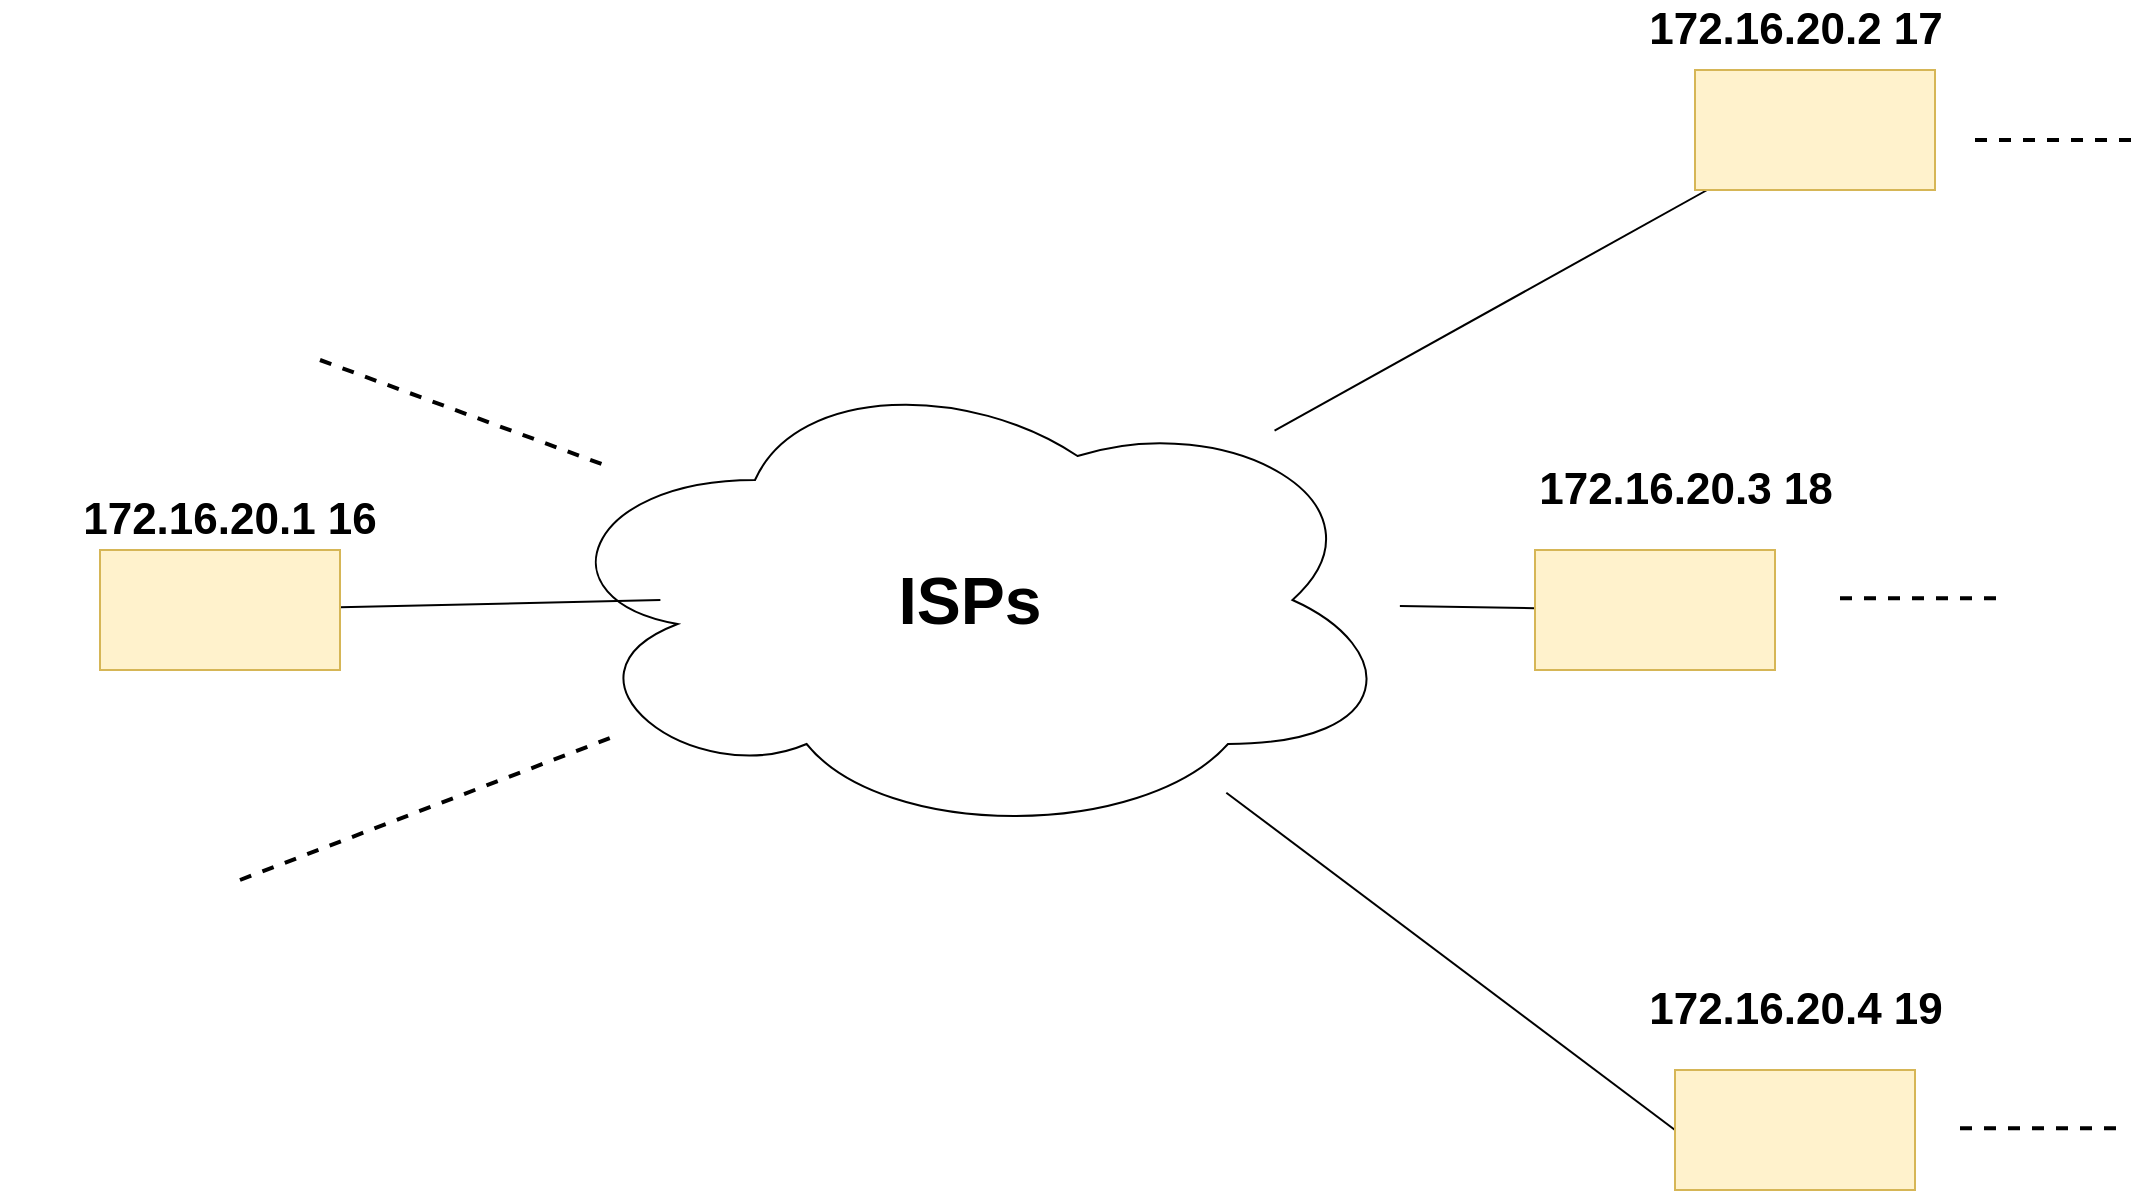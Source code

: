 <mxfile>
    <diagram id="Zo9f5t6lwoJUL_4hhpEF" name="Page-1">
        <mxGraphModel dx="1264" dy="1078" grid="1" gridSize="10" guides="1" tooltips="1" connect="1" arrows="1" fold="1" page="1" pageScale="1" pageWidth="1169" pageHeight="827" math="0" shadow="0">
            <root>
                <mxCell id="0"/>
                <mxCell id="1" parent="0"/>
                <mxCell id="15" style="edgeStyle=none;html=1;fontSize=22;endArrow=none;endFill=0;" edge="1" parent="1" source="2" target="4">
                    <mxGeometry relative="1" as="geometry"/>
                </mxCell>
                <mxCell id="16" style="edgeStyle=none;html=1;fontSize=22;endArrow=none;endFill=0;" edge="1" parent="1" source="2" target="3">
                    <mxGeometry relative="1" as="geometry"/>
                </mxCell>
                <mxCell id="17" style="edgeStyle=none;html=1;entryX=0;entryY=0.5;entryDx=0;entryDy=0;fontSize=22;endArrow=none;endFill=0;" edge="1" parent="1" source="2" target="5">
                    <mxGeometry relative="1" as="geometry"/>
                </mxCell>
                <mxCell id="2" value="ISPs" style="ellipse;shape=cloud;whiteSpace=wrap;html=1;fontSize=33;fontStyle=1" vertex="1" parent="1">
                    <mxGeometry x="270" y="240" width="430" height="240" as="geometry"/>
                </mxCell>
                <mxCell id="3" value="" style="whiteSpace=wrap;html=1;fillColor=#fff2cc;strokeColor=#d6b656;" vertex="1" parent="1">
                    <mxGeometry x="767.5" y="335" width="120" height="60" as="geometry"/>
                </mxCell>
                <mxCell id="4" value="" style="whiteSpace=wrap;html=1;fillColor=#fff2cc;strokeColor=#d6b656;" vertex="1" parent="1">
                    <mxGeometry x="847.5" y="95" width="120" height="60" as="geometry"/>
                </mxCell>
                <mxCell id="5" value="" style="whiteSpace=wrap;html=1;fillColor=#fff2cc;strokeColor=#d6b656;" vertex="1" parent="1">
                    <mxGeometry x="837.5" y="595" width="120" height="60" as="geometry"/>
                </mxCell>
                <mxCell id="14" style="edgeStyle=none;html=1;entryX=0.14;entryY=0.5;entryDx=0;entryDy=0;entryPerimeter=0;fontSize=22;endArrow=none;endFill=0;" edge="1" parent="1" source="6" target="2">
                    <mxGeometry relative="1" as="geometry"/>
                </mxCell>
                <mxCell id="6" value="" style="whiteSpace=wrap;html=1;fillColor=#fff2cc;strokeColor=#d6b656;" vertex="1" parent="1">
                    <mxGeometry x="50" y="335" width="120" height="60" as="geometry"/>
                </mxCell>
                <mxCell id="10" value="172.16.20.2 17" style="text;strokeColor=none;align=center;fillColor=none;html=1;verticalAlign=middle;whiteSpace=wrap;rounded=0;fontSize=22;fontStyle=1" vertex="1" parent="1">
                    <mxGeometry x="782.5" y="60" width="230" height="30" as="geometry"/>
                </mxCell>
                <mxCell id="11" value="172.16.20.1 16" style="text;strokeColor=none;align=center;fillColor=none;html=1;verticalAlign=middle;whiteSpace=wrap;rounded=0;fontSize=22;fontStyle=1" vertex="1" parent="1">
                    <mxGeometry y="305" width="230" height="30" as="geometry"/>
                </mxCell>
                <mxCell id="12" value="172.16.20.3 18" style="text;strokeColor=none;align=center;fillColor=none;html=1;verticalAlign=middle;whiteSpace=wrap;rounded=0;fontSize=22;fontStyle=1" vertex="1" parent="1">
                    <mxGeometry x="727.5" y="290" width="230" height="30" as="geometry"/>
                </mxCell>
                <mxCell id="13" value="172.16.20.4 19" style="text;strokeColor=none;align=center;fillColor=none;html=1;verticalAlign=middle;whiteSpace=wrap;rounded=0;fontSize=22;fontStyle=1" vertex="1" parent="1">
                    <mxGeometry x="782.5" y="550" width="230" height="30" as="geometry"/>
                </mxCell>
                <mxCell id="18" value="" style="edgeStyle=none;orthogonalLoop=1;jettySize=auto;html=1;fontSize=33;endArrow=none;endFill=0;dashed=1;strokeWidth=2;" edge="1" parent="1" target="2">
                    <mxGeometry width="80" relative="1" as="geometry">
                        <mxPoint x="160" y="240" as="sourcePoint"/>
                        <mxPoint x="350" y="20" as="targetPoint"/>
                        <Array as="points"/>
                    </mxGeometry>
                </mxCell>
                <mxCell id="20" value="" style="edgeStyle=none;orthogonalLoop=1;jettySize=auto;html=1;fontSize=33;endArrow=none;endFill=0;dashed=1;strokeWidth=2;" edge="1" parent="1" target="2">
                    <mxGeometry width="80" relative="1" as="geometry">
                        <mxPoint x="120" y="500" as="sourcePoint"/>
                        <mxPoint x="370" y="580" as="targetPoint"/>
                        <Array as="points"/>
                    </mxGeometry>
                </mxCell>
                <mxCell id="21" value="" style="edgeStyle=none;orthogonalLoop=1;jettySize=auto;html=1;dashed=1;strokeWidth=2;fontSize=33;endArrow=none;endFill=0;" edge="1" parent="1">
                    <mxGeometry width="80" relative="1" as="geometry">
                        <mxPoint x="987.5" y="130" as="sourcePoint"/>
                        <mxPoint x="1067.5" y="130" as="targetPoint"/>
                        <Array as="points"/>
                    </mxGeometry>
                </mxCell>
                <mxCell id="22" value="" style="edgeStyle=none;orthogonalLoop=1;jettySize=auto;html=1;dashed=1;strokeWidth=2;fontSize=33;endArrow=none;endFill=0;" edge="1" parent="1">
                    <mxGeometry width="80" relative="1" as="geometry">
                        <mxPoint x="920" y="359.09" as="sourcePoint"/>
                        <mxPoint x="1000" y="359.09" as="targetPoint"/>
                        <Array as="points"/>
                    </mxGeometry>
                </mxCell>
                <mxCell id="24" value="" style="edgeStyle=none;orthogonalLoop=1;jettySize=auto;html=1;dashed=1;strokeWidth=2;fontSize=33;endArrow=none;endFill=0;" edge="1" parent="1">
                    <mxGeometry width="80" relative="1" as="geometry">
                        <mxPoint x="980" y="624.09" as="sourcePoint"/>
                        <mxPoint x="1060" y="624.09" as="targetPoint"/>
                        <Array as="points"/>
                    </mxGeometry>
                </mxCell>
            </root>
        </mxGraphModel>
    </diagram>
    <diagram id="keqtn6OOYpOCEUZ6xZvs" name="Page-2">
        <mxGraphModel dx="2107" dy="1797" grid="1" gridSize="10" guides="1" tooltips="1" connect="1" arrows="1" fold="1" page="1" pageScale="1" pageWidth="1169" pageHeight="827" math="0" shadow="0">
            <root>
                <mxCell id="0"/>
                <mxCell id="1" parent="0"/>
                <mxCell id="F2LlyOwwkW2-erezmSSB-1" style="edgeStyle=none;html=1;fontSize=22;endArrow=none;endFill=0;" edge="1" parent="1" source="F2LlyOwwkW2-erezmSSB-4" target="F2LlyOwwkW2-erezmSSB-6">
                    <mxGeometry relative="1" as="geometry"/>
                </mxCell>
                <mxCell id="F2LlyOwwkW2-erezmSSB-2" style="edgeStyle=none;html=1;fontSize=22;endArrow=none;endFill=0;" edge="1" parent="1" source="F2LlyOwwkW2-erezmSSB-4" target="F2LlyOwwkW2-erezmSSB-5">
                    <mxGeometry relative="1" as="geometry"/>
                </mxCell>
                <mxCell id="F2LlyOwwkW2-erezmSSB-3" style="edgeStyle=none;html=1;entryX=0;entryY=0.5;entryDx=0;entryDy=0;fontSize=22;endArrow=none;endFill=0;" edge="1" parent="1" source="F2LlyOwwkW2-erezmSSB-4" target="F2LlyOwwkW2-erezmSSB-7">
                    <mxGeometry relative="1" as="geometry"/>
                </mxCell>
                <mxCell id="F2LlyOwwkW2-erezmSSB-4" value="ISPs" style="ellipse;shape=cloud;whiteSpace=wrap;html=1;fontSize=33;fontStyle=1" vertex="1" parent="1">
                    <mxGeometry x="270" y="240" width="430" height="240" as="geometry"/>
                </mxCell>
                <mxCell id="F2LlyOwwkW2-erezmSSB-5" value="" style="whiteSpace=wrap;html=1;fillColor=#fff2cc;strokeColor=#d6b656;" vertex="1" parent="1">
                    <mxGeometry x="767.5" y="335" width="120" height="60" as="geometry"/>
                </mxCell>
                <mxCell id="F2LlyOwwkW2-erezmSSB-6" value="" style="whiteSpace=wrap;html=1;fillColor=#fff2cc;strokeColor=#d6b656;" vertex="1" parent="1">
                    <mxGeometry x="847.5" y="95" width="120" height="60" as="geometry"/>
                </mxCell>
                <mxCell id="F2LlyOwwkW2-erezmSSB-7" value="" style="whiteSpace=wrap;html=1;fillColor=#fff2cc;strokeColor=#d6b656;" vertex="1" parent="1">
                    <mxGeometry x="837.5" y="595" width="120" height="60" as="geometry"/>
                </mxCell>
                <mxCell id="F2LlyOwwkW2-erezmSSB-8" style="edgeStyle=none;html=1;fontSize=22;endArrow=none;endFill=0;" edge="1" parent="1" source="F2LlyOwwkW2-erezmSSB-9">
                    <mxGeometry relative="1" as="geometry">
                        <mxPoint x="300" y="365" as="targetPoint"/>
                    </mxGeometry>
                </mxCell>
                <mxCell id="F2LlyOwwkW2-erezmSSB-9" value="" style="whiteSpace=wrap;html=1;fillColor=#fff2cc;strokeColor=#d6b656;" vertex="1" parent="1">
                    <mxGeometry x="50" y="335" width="120" height="60" as="geometry"/>
                </mxCell>
                <mxCell id="F2LlyOwwkW2-erezmSSB-10" value="172.16.20.2 17" style="text;strokeColor=none;align=center;fillColor=none;html=1;verticalAlign=middle;whiteSpace=wrap;rounded=0;fontSize=22;fontStyle=1" vertex="1" parent="1">
                    <mxGeometry x="782.5" y="60" width="230" height="30" as="geometry"/>
                </mxCell>
                <mxCell id="F2LlyOwwkW2-erezmSSB-11" value="172.16.20.1" style="text;strokeColor=none;align=center;fillColor=none;html=1;verticalAlign=middle;whiteSpace=wrap;rounded=0;fontSize=22;fontStyle=1" vertex="1" parent="1">
                    <mxGeometry y="305" width="230" height="30" as="geometry"/>
                </mxCell>
                <mxCell id="F2LlyOwwkW2-erezmSSB-12" value="172.16.20.3 18" style="text;strokeColor=none;align=center;fillColor=none;html=1;verticalAlign=middle;whiteSpace=wrap;rounded=0;fontSize=22;fontStyle=1" vertex="1" parent="1">
                    <mxGeometry x="727.5" y="290" width="230" height="30" as="geometry"/>
                </mxCell>
                <mxCell id="F2LlyOwwkW2-erezmSSB-13" value="172.16.20.4 19" style="text;strokeColor=none;align=center;fillColor=none;html=1;verticalAlign=middle;whiteSpace=wrap;rounded=0;fontSize=22;fontStyle=1" vertex="1" parent="1">
                    <mxGeometry x="782.5" y="550" width="230" height="30" as="geometry"/>
                </mxCell>
                <mxCell id="F2LlyOwwkW2-erezmSSB-14" value="" style="edgeStyle=none;orthogonalLoop=1;jettySize=auto;html=1;fontSize=33;endArrow=none;endFill=0;dashed=1;strokeWidth=2;entryX=0.147;entryY=0.264;entryDx=0;entryDy=0;entryPerimeter=0;" edge="1" parent="1" target="F2LlyOwwkW2-erezmSSB-4">
                    <mxGeometry width="80" relative="1" as="geometry">
                        <mxPoint x="160" y="240" as="sourcePoint"/>
                        <mxPoint x="350" y="20" as="targetPoint"/>
                        <Array as="points"/>
                    </mxGeometry>
                </mxCell>
                <mxCell id="F2LlyOwwkW2-erezmSSB-15" value="" style="edgeStyle=none;orthogonalLoop=1;jettySize=auto;html=1;fontSize=33;endArrow=none;endFill=0;dashed=1;strokeWidth=2;" edge="1" parent="1" target="F2LlyOwwkW2-erezmSSB-4">
                    <mxGeometry width="80" relative="1" as="geometry">
                        <mxPoint x="160" y="500" as="sourcePoint"/>
                        <mxPoint x="370" y="580" as="targetPoint"/>
                        <Array as="points"/>
                    </mxGeometry>
                </mxCell>
                <mxCell id="F2LlyOwwkW2-erezmSSB-16" value="" style="edgeStyle=none;orthogonalLoop=1;jettySize=auto;html=1;dashed=1;strokeWidth=2;fontSize=33;endArrow=none;endFill=0;" edge="1" parent="1">
                    <mxGeometry width="80" relative="1" as="geometry">
                        <mxPoint x="987.5" y="130" as="sourcePoint"/>
                        <mxPoint x="1067.5" y="130" as="targetPoint"/>
                        <Array as="points"/>
                    </mxGeometry>
                </mxCell>
                <mxCell id="F2LlyOwwkW2-erezmSSB-17" value="" style="edgeStyle=none;orthogonalLoop=1;jettySize=auto;html=1;dashed=1;strokeWidth=2;fontSize=33;endArrow=none;endFill=0;" edge="1" parent="1">
                    <mxGeometry width="80" relative="1" as="geometry">
                        <mxPoint x="920" y="359.09" as="sourcePoint"/>
                        <mxPoint x="1000" y="359.09" as="targetPoint"/>
                        <Array as="points"/>
                    </mxGeometry>
                </mxCell>
                <mxCell id="F2LlyOwwkW2-erezmSSB-18" value="" style="edgeStyle=none;orthogonalLoop=1;jettySize=auto;html=1;dashed=1;strokeWidth=2;fontSize=33;endArrow=none;endFill=0;" edge="1" parent="1">
                    <mxGeometry width="80" relative="1" as="geometry">
                        <mxPoint x="980" y="624.09" as="sourcePoint"/>
                        <mxPoint x="1060" y="624.09" as="targetPoint"/>
                        <Array as="points"/>
                    </mxGeometry>
                </mxCell>
                <mxCell id="F2LlyOwwkW2-erezmSSB-19" value="172.16.30.0" style="text;strokeColor=none;align=center;fillColor=none;html=1;verticalAlign=middle;whiteSpace=wrap;rounded=0;fontSize=22;fontStyle=1" vertex="1" parent="1">
                    <mxGeometry x="1010" y="80" width="230" height="30" as="geometry"/>
                </mxCell>
                <mxCell id="F2LlyOwwkW2-erezmSSB-20" value="172.16.40.0" style="text;strokeColor=none;align=center;fillColor=none;html=1;verticalAlign=middle;whiteSpace=wrap;rounded=0;fontSize=22;fontStyle=1" vertex="1" parent="1">
                    <mxGeometry x="939" y="320" width="230" height="30" as="geometry"/>
                </mxCell>
                <mxCell id="F2LlyOwwkW2-erezmSSB-21" value="172.16.50.0" style="text;strokeColor=none;align=center;fillColor=none;html=1;verticalAlign=middle;whiteSpace=wrap;rounded=0;fontSize=22;fontStyle=1" vertex="1" parent="1">
                    <mxGeometry x="967.5" y="580" width="230" height="30" as="geometry"/>
                </mxCell>
                <mxCell id="F2LlyOwwkW2-erezmSSB-22" value="" style="whiteSpace=wrap;html=1;fillColor=#fff2cc;strokeColor=#d6b656;" vertex="1" parent="1">
                    <mxGeometry x="30" y="190" width="120" height="60" as="geometry"/>
                </mxCell>
                <mxCell id="F2LlyOwwkW2-erezmSSB-23" value="" style="whiteSpace=wrap;html=1;fillColor=#fff2cc;strokeColor=#d6b656;" vertex="1" parent="1">
                    <mxGeometry x="20" y="490" width="120" height="60" as="geometry"/>
                </mxCell>
                <mxCell id="F2LlyOwwkW2-erezmSSB-24" value="5 Mbps" style="text;strokeColor=#b46504;align=center;fillColor=#fad7ac;html=1;verticalAlign=middle;whiteSpace=wrap;rounded=0;fontSize=33;fontStyle=1;" vertex="1" parent="1">
                    <mxGeometry x="170" y="190" width="130" height="30" as="geometry"/>
                </mxCell>
                <mxCell id="F2LlyOwwkW2-erezmSSB-25" value="3 Mbps" style="text;strokeColor=#0e8088;align=center;fillColor=#b0e3e6;html=1;verticalAlign=middle;whiteSpace=wrap;rounded=0;fontSize=33;fontStyle=1;" vertex="1" parent="1">
                    <mxGeometry x="176" y="384" width="130" height="30" as="geometry"/>
                </mxCell>
                <mxCell id="F2LlyOwwkW2-erezmSSB-26" value="2 Mbps" style="text;strokeColor=#ae4132;align=center;fillColor=#fad9d5;html=1;verticalAlign=middle;whiteSpace=wrap;rounded=0;fontSize=33;fontStyle=1;" vertex="1" parent="1">
                    <mxGeometry x="160" y="520" width="130" height="30" as="geometry"/>
                </mxCell>
            </root>
        </mxGraphModel>
    </diagram>
    <diagram id="vKj57dSmICfRrErn5yGr" name="Page-3">
        <mxGraphModel dx="1264" dy="1078" grid="1" gridSize="10" guides="1" tooltips="1" connect="1" arrows="1" fold="1" page="1" pageScale="1" pageWidth="1169" pageHeight="827" math="0" shadow="0">
            <root>
                <mxCell id="0"/>
                <mxCell id="1" parent="0"/>
                <mxCell id="y_RgTuzRz2s9mC7Qi_Bl-1" value="" style="line;strokeWidth=4;direction=south;html=1;perimeter=backbonePerimeter;points=[];outlineConnect=0;fontSize=33;" vertex="1" parent="1">
                    <mxGeometry x="130" y="190" width="10" height="390" as="geometry"/>
                </mxCell>
                <mxCell id="y_RgTuzRz2s9mC7Qi_Bl-2" value="" style="line;strokeWidth=4;html=1;perimeter=backbonePerimeter;points=[];outlineConnect=0;fontSize=33;" vertex="1" parent="1">
                    <mxGeometry x="130" y="570" width="640" height="23.13" as="geometry"/>
                </mxCell>
                <mxCell id="y_RgTuzRz2s9mC7Qi_Bl-3" value="" style="edgeStyle=none;orthogonalLoop=1;jettySize=auto;html=1;dashed=1;strokeWidth=2;fontSize=33;endArrow=none;endFill=0;" edge="1" parent="1">
                    <mxGeometry width="80" relative="1" as="geometry">
                        <mxPoint x="140" y="470" as="sourcePoint"/>
                        <mxPoint x="690" y="470" as="targetPoint"/>
                        <Array as="points"/>
                    </mxGeometry>
                </mxCell>
                <mxCell id="y_RgTuzRz2s9mC7Qi_Bl-4" value="" style="edgeStyle=orthogonalEdgeStyle;orthogonalLoop=1;jettySize=auto;html=1;dashed=1;strokeWidth=2;fontSize=33;endArrow=none;endFill=0;elbow=vertical;curved=1;" edge="1" parent="1">
                    <mxGeometry width="80" relative="1" as="geometry">
                        <mxPoint x="140" y="470" as="sourcePoint"/>
                        <mxPoint x="640" y="220" as="targetPoint"/>
                        <Array as="points">
                            <mxPoint x="640" y="470"/>
                        </Array>
                    </mxGeometry>
                </mxCell>
            </root>
        </mxGraphModel>
    </diagram>
    <diagram id="gtc7XmG-ETNaefqTyvh7" name="NAT">
        <mxGraphModel dx="2975" dy="1540" grid="1" gridSize="10" guides="1" tooltips="1" connect="1" arrows="1" fold="1" page="1" pageScale="1" pageWidth="1169" pageHeight="827" math="0" shadow="0">
            <root>
                <mxCell id="0"/>
                <mxCell id="1" parent="0"/>
                <mxCell id="04q5fii_ImJaS9s3ek6Y-1" value="A" style="whiteSpace=wrap;html=1;fontSize=33;fillColor=#fff2cc;strokeColor=#d6b656;fontStyle=1" vertex="1" parent="1">
                    <mxGeometry x="240" y="365" width="120" height="60" as="geometry"/>
                </mxCell>
                <mxCell id="04q5fii_ImJaS9s3ek6Y-2" value="" style="edgeStyle=none;orthogonalLoop=1;jettySize=auto;html=1;dashed=1;strokeWidth=2;fontSize=33;endArrow=none;endFill=0;curved=1;elbow=vertical;" edge="1" parent="1">
                    <mxGeometry width="80" relative="1" as="geometry">
                        <mxPoint x="90" y="394" as="sourcePoint"/>
                        <mxPoint x="230" y="394" as="targetPoint"/>
                        <Array as="points"/>
                    </mxGeometry>
                </mxCell>
                <mxCell id="04q5fii_ImJaS9s3ek6Y-5" value="" style="edgeStyle=none;orthogonalLoop=1;jettySize=auto;html=1;dashed=1;strokeWidth=2;fontSize=33;endArrow=none;endFill=0;curved=1;elbow=vertical;" edge="1" parent="1">
                    <mxGeometry width="80" relative="1" as="geometry">
                        <mxPoint x="400" y="401" as="sourcePoint"/>
                        <mxPoint x="680" y="401" as="targetPoint"/>
                        <Array as="points"/>
                    </mxGeometry>
                </mxCell>
                <mxCell id="04q5fii_ImJaS9s3ek6Y-6" value="Internet" style="ellipse;shape=cloud;whiteSpace=wrap;html=1;fontSize=33;fillColor=#f8cecc;strokeColor=#b85450;fontStyle=1" vertex="1" parent="1">
                    <mxGeometry x="670" y="290" width="450" height="210" as="geometry"/>
                </mxCell>
                <mxCell id="04q5fii_ImJaS9s3ek6Y-7" value="g0/1" style="text;strokeColor=none;align=left;fillColor=none;html=1;verticalAlign=middle;whiteSpace=wrap;rounded=0;fontSize=33;fontStyle=1" vertex="1" parent="1">
                    <mxGeometry x="380" y="330" width="80" height="50" as="geometry"/>
                </mxCell>
                <mxCell id="04q5fii_ImJaS9s3ek6Y-8" value="g0/0" style="text;strokeColor=none;align=left;fillColor=none;html=1;verticalAlign=middle;whiteSpace=wrap;rounded=0;fontSize=33;fontStyle=1" vertex="1" parent="1">
                    <mxGeometry x="155" y="321" width="85" height="70" as="geometry"/>
                </mxCell>
                <mxCell id="04q5fii_ImJaS9s3ek6Y-9" value="&lt;span style=&quot;font-weight: 700; text-align: left;&quot;&gt;202.208.220.1&lt;br&gt;202.208.220.2&lt;br&gt;.&lt;br&gt;.&lt;br&gt;.&lt;br&gt;.&lt;br&gt;.&lt;br&gt;&lt;/span&gt;" style="text;strokeColor=none;align=center;fillColor=none;html=1;verticalAlign=middle;whiteSpace=wrap;rounded=0;fontSize=33;" vertex="1" parent="1">
                    <mxGeometry x="240" y="30" width="230" height="320" as="geometry"/>
                </mxCell>
                <mxCell id="04q5fii_ImJaS9s3ek6Y-10" value="&lt;span style=&quot;font-weight: 700; text-align: left;&quot;&gt;172.16.10.1&lt;br&gt;172.16.10.2&lt;br&gt;.&lt;br&gt;.&lt;br&gt;.&lt;br&gt;.&lt;br&gt;.&lt;br&gt;&lt;/span&gt;" style="text;strokeColor=none;align=center;fillColor=none;html=1;verticalAlign=middle;whiteSpace=wrap;rounded=0;fontSize=33;" vertex="1" parent="1">
                    <mxGeometry x="-110" y="414" width="230" height="320" as="geometry"/>
                </mxCell>
                <mxCell id="04q5fii_ImJaS9s3ek6Y-11" value="&lt;span style=&quot;font-weight: 700; text-align: left;&quot;&gt;Inside Local&lt;br&gt;&lt;/span&gt;" style="text;strokeColor=#d6b656;align=center;fillColor=#fff2cc;html=1;verticalAlign=middle;whiteSpace=wrap;rounded=0;fontSize=33;" vertex="1" parent="1">
                    <mxGeometry x="-180" y="290" width="230" height="80" as="geometry"/>
                </mxCell>
                <mxCell id="04q5fii_ImJaS9s3ek6Y-12" value="&lt;span style=&quot;font-weight: 700; text-align: left;&quot;&gt;Inside Global&lt;br&gt;&lt;/span&gt;" style="text;strokeColor=#d6b656;align=center;fillColor=#fff2cc;html=1;verticalAlign=middle;whiteSpace=wrap;rounded=0;fontSize=33;" vertex="1" parent="1">
                    <mxGeometry x="470" y="120" width="230" height="80" as="geometry"/>
                </mxCell>
                <mxCell id="04q5fii_ImJaS9s3ek6Y-13" value="&lt;span style=&quot;font-weight: 700; text-align: left;&quot;&gt;Outside Global&lt;br&gt;&lt;/span&gt;" style="text;strokeColor=#b85450;align=center;fillColor=#f8cecc;html=1;verticalAlign=middle;whiteSpace=wrap;rounded=0;fontSize=33;" vertex="1" parent="1">
                    <mxGeometry x="850" y="190" width="270" height="80" as="geometry"/>
                </mxCell>
            </root>
        </mxGraphModel>
    </diagram>
    <diagram id="EXOpMu_8ZK_LnHzOU8Of" name="NAT-2">
        <mxGraphModel dx="1580" dy="1348" grid="1" gridSize="10" guides="1" tooltips="1" connect="1" arrows="1" fold="1" page="1" pageScale="1" pageWidth="1169" pageHeight="827" math="0" shadow="0">
            <root>
                <mxCell id="0"/>
                <mxCell id="1" parent="0"/>
                <mxCell id="FD5OtYARA-xkHN0PwJBW-3" style="edgeStyle=orthogonalEdgeStyle;curved=1;html=1;dashed=1;strokeWidth=2;fontSize=33;endArrow=none;endFill=0;elbow=vertical;entryX=0.1;entryY=0.602;entryDx=0;entryDy=0;entryPerimeter=0;" edge="1" parent="1" source="FD5OtYARA-xkHN0PwJBW-1" target="FD5OtYARA-xkHN0PwJBW-2">
                    <mxGeometry relative="1" as="geometry">
                        <mxPoint x="670" y="414" as="targetPoint"/>
                        <Array as="points">
                            <mxPoint x="732" y="414"/>
                        </Array>
                    </mxGeometry>
                </mxCell>
                <mxCell id="YFS5xoQdtfQXnrOn8D3g-2" style="edgeStyle=orthogonalEdgeStyle;curved=1;html=1;entryX=0.431;entryY=0;entryDx=0;entryDy=0;entryPerimeter=0;dashed=1;strokeWidth=2;fontSize=33;endArrow=classic;endFill=1;elbow=vertical;" edge="1" parent="1" source="FD5OtYARA-xkHN0PwJBW-1" target="YFS5xoQdtfQXnrOn8D3g-1">
                    <mxGeometry relative="1" as="geometry">
                        <Array as="points">
                            <mxPoint x="140" y="414"/>
                            <mxPoint x="140" y="450"/>
                            <mxPoint x="129" y="450"/>
                        </Array>
                    </mxGeometry>
                </mxCell>
                <mxCell id="FD5OtYARA-xkHN0PwJBW-1" value="A" style="whiteSpace=wrap;html=1;fontSize=33;fillColor=#ffe6cc;strokeColor=#d79b00;fontStyle=1" vertex="1" parent="1">
                    <mxGeometry x="240" y="384" width="120" height="60" as="geometry"/>
                </mxCell>
                <mxCell id="FD5OtYARA-xkHN0PwJBW-2" value="" style="ellipse;shape=cloud;whiteSpace=wrap;html=1;fontSize=33;fillColor=#f8cecc;strokeColor=#b85450;" vertex="1" parent="1">
                    <mxGeometry x="690" y="270" width="420" height="244" as="geometry"/>
                </mxCell>
                <mxCell id="FD5OtYARA-xkHN0PwJBW-4" value="75.1.1.1" style="text;strokeColor=none;align=center;fillColor=none;html=1;verticalAlign=middle;whiteSpace=wrap;rounded=0;fontSize=33;fontStyle=1" vertex="1" parent="1">
                    <mxGeometry x="810" y="430" width="200" height="30" as="geometry"/>
                </mxCell>
                <mxCell id="FD5OtYARA-xkHN0PwJBW-8" style="edgeStyle=orthogonalEdgeStyle;curved=1;html=1;dashed=1;strokeWidth=2;fontSize=33;endArrow=classic;endFill=1;elbow=vertical;" edge="1" parent="1" source="FD5OtYARA-xkHN0PwJBW-5">
                    <mxGeometry relative="1" as="geometry">
                        <mxPoint x="520" y="585" as="targetPoint"/>
                    </mxGeometry>
                </mxCell>
                <mxCell id="FD5OtYARA-xkHN0PwJBW-5" value="172.16.10.2" style="text;strokeColor=none;align=center;fillColor=none;html=1;verticalAlign=middle;whiteSpace=wrap;rounded=0;fontSize=33;fontStyle=1" vertex="1" parent="1">
                    <mxGeometry x="280" y="570" width="200" height="30" as="geometry"/>
                </mxCell>
                <mxCell id="FD5OtYARA-xkHN0PwJBW-9" style="edgeStyle=orthogonalEdgeStyle;curved=1;html=1;dashed=1;strokeWidth=2;fontSize=33;endArrow=classic;endFill=1;elbow=vertical;" edge="1" parent="1" source="FD5OtYARA-xkHN0PwJBW-6" target="FD5OtYARA-xkHN0PwJBW-7">
                    <mxGeometry relative="1" as="geometry"/>
                </mxCell>
                <mxCell id="FD5OtYARA-xkHN0PwJBW-6" value="202.208.220.1" style="text;strokeColor=none;align=center;fillColor=none;html=1;verticalAlign=middle;whiteSpace=wrap;rounded=0;fontSize=33;fontStyle=1" vertex="1" parent="1">
                    <mxGeometry x="530" y="570" width="200" height="30" as="geometry"/>
                </mxCell>
                <mxCell id="FD5OtYARA-xkHN0PwJBW-7" value="75.1.1.1" style="text;strokeColor=none;align=center;fillColor=none;html=1;verticalAlign=middle;whiteSpace=wrap;rounded=0;fontSize=33;fontStyle=1" vertex="1" parent="1">
                    <mxGeometry x="830" y="570" width="150" height="30" as="geometry"/>
                </mxCell>
                <mxCell id="FD5OtYARA-xkHN0PwJBW-10" value="2000" style="text;strokeColor=none;align=center;fillColor=none;html=1;verticalAlign=middle;whiteSpace=wrap;rounded=0;fontSize=33;fontStyle=1" vertex="1" parent="1">
                    <mxGeometry x="440" y="510" width="60" height="30" as="geometry"/>
                </mxCell>
                <mxCell id="FD5OtYARA-xkHN0PwJBW-11" value="3000" style="text;strokeColor=none;align=center;fillColor=none;html=1;verticalAlign=middle;whiteSpace=wrap;rounded=0;fontSize=33;fontStyle=1" vertex="1" parent="1">
                    <mxGeometry x="730" y="514" width="60" height="30" as="geometry"/>
                </mxCell>
                <mxCell id="FD5OtYARA-xkHN0PwJBW-12" style="edgeStyle=orthogonalEdgeStyle;curved=1;html=1;dashed=1;strokeWidth=2;fontSize=33;endArrow=classic;endFill=1;elbow=vertical;" edge="1" source="FD5OtYARA-xkHN0PwJBW-13" parent="1">
                    <mxGeometry relative="1" as="geometry">
                        <mxPoint x="520" y="705" as="targetPoint"/>
                    </mxGeometry>
                </mxCell>
                <mxCell id="FD5OtYARA-xkHN0PwJBW-13" value="172.16.10.3" style="text;strokeColor=none;align=center;fillColor=none;html=1;verticalAlign=middle;whiteSpace=wrap;rounded=0;fontSize=33;fontStyle=1" vertex="1" parent="1">
                    <mxGeometry x="280" y="690" width="200" height="30" as="geometry"/>
                </mxCell>
                <mxCell id="FD5OtYARA-xkHN0PwJBW-14" style="edgeStyle=orthogonalEdgeStyle;curved=1;html=1;dashed=1;strokeWidth=2;fontSize=33;endArrow=classic;endFill=1;elbow=vertical;" edge="1" source="FD5OtYARA-xkHN0PwJBW-15" target="FD5OtYARA-xkHN0PwJBW-16" parent="1">
                    <mxGeometry relative="1" as="geometry"/>
                </mxCell>
                <mxCell id="FD5OtYARA-xkHN0PwJBW-15" value="202.208.220.1" style="text;strokeColor=none;align=center;fillColor=none;html=1;verticalAlign=middle;whiteSpace=wrap;rounded=0;fontSize=33;fontStyle=1" vertex="1" parent="1">
                    <mxGeometry x="530" y="690" width="200" height="30" as="geometry"/>
                </mxCell>
                <mxCell id="FD5OtYARA-xkHN0PwJBW-16" value="75.1.1.1" style="text;strokeColor=none;align=center;fillColor=none;html=1;verticalAlign=middle;whiteSpace=wrap;rounded=0;fontSize=33;fontStyle=1" vertex="1" parent="1">
                    <mxGeometry x="840" y="690" width="140" height="30" as="geometry"/>
                </mxCell>
                <mxCell id="FD5OtYARA-xkHN0PwJBW-17" value="2001" style="text;strokeColor=none;align=center;fillColor=none;html=1;verticalAlign=middle;whiteSpace=wrap;rounded=0;fontSize=33;fontStyle=1" vertex="1" parent="1">
                    <mxGeometry x="440" y="630" width="60" height="30" as="geometry"/>
                </mxCell>
                <mxCell id="FD5OtYARA-xkHN0PwJBW-18" value="3001" style="text;strokeColor=none;align=center;fillColor=none;html=1;verticalAlign=middle;whiteSpace=wrap;rounded=0;fontSize=33;fontStyle=1" vertex="1" parent="1">
                    <mxGeometry x="730" y="634" width="60" height="30" as="geometry"/>
                </mxCell>
                <mxCell id="YFS5xoQdtfQXnrOn8D3g-1" value="&lt;span style=&quot;font-weight: 700; text-align: left;&quot;&gt;172.16.10.1&lt;br&gt;172.16.10.2&lt;br&gt;.&lt;br&gt;.&lt;br&gt;.&lt;br&gt;.&lt;br&gt;.&lt;br&gt;&lt;/span&gt;" style="text;strokeColor=none;align=center;fillColor=none;html=1;verticalAlign=middle;whiteSpace=wrap;rounded=0;fontSize=33;" vertex="1" parent="1">
                    <mxGeometry x="30" y="500" width="230" height="320" as="geometry"/>
                </mxCell>
            </root>
        </mxGraphModel>
    </diagram>
    <diagram id="bMq8ek6qo2hsWnotK1u3" name="NAT-3">
        <mxGraphModel dx="2222" dy="898" grid="1" gridSize="10" guides="1" tooltips="1" connect="1" arrows="1" fold="1" page="1" pageScale="1" pageWidth="1169" pageHeight="827" math="0" shadow="0">
            <root>
                <mxCell id="0"/>
                <mxCell id="1" parent="0"/>
                <mxCell id="Daw2nO8rJsFrs5PeHUgp-1" value="A" style="whiteSpace=wrap;html=1;fontSize=33;fillColor=#fff2cc;strokeColor=#d6b656;fontStyle=1" vertex="1" parent="1">
                    <mxGeometry x="240" y="365" width="120" height="60" as="geometry"/>
                </mxCell>
                <mxCell id="Daw2nO8rJsFrs5PeHUgp-2" value="" style="edgeStyle=none;orthogonalLoop=1;jettySize=auto;html=1;dashed=1;strokeWidth=2;fontSize=33;endArrow=none;endFill=0;curved=1;elbow=vertical;" edge="1" parent="1">
                    <mxGeometry width="80" relative="1" as="geometry">
                        <mxPoint x="90" y="394" as="sourcePoint"/>
                        <mxPoint x="230" y="394" as="targetPoint"/>
                        <Array as="points"/>
                    </mxGeometry>
                </mxCell>
                <mxCell id="Daw2nO8rJsFrs5PeHUgp-3" value="" style="edgeStyle=none;orthogonalLoop=1;jettySize=auto;html=1;dashed=1;strokeWidth=2;fontSize=33;endArrow=none;endFill=0;curved=1;elbow=vertical;" edge="1" parent="1">
                    <mxGeometry width="80" relative="1" as="geometry">
                        <mxPoint x="370" y="401" as="sourcePoint"/>
                        <mxPoint x="680.0" y="401.0" as="targetPoint"/>
                        <Array as="points"/>
                    </mxGeometry>
                </mxCell>
                <mxCell id="Daw2nO8rJsFrs5PeHUgp-4" value="Internet" style="ellipse;shape=cloud;whiteSpace=wrap;html=1;fontSize=33;fillColor=#f8cecc;strokeColor=#b85450;fontStyle=1" vertex="1" parent="1">
                    <mxGeometry x="670" y="290" width="450" height="210" as="geometry"/>
                </mxCell>
                <mxCell id="Daw2nO8rJsFrs5PeHUgp-5" value="g0/1" style="text;strokeColor=none;align=left;fillColor=none;html=1;verticalAlign=middle;whiteSpace=wrap;rounded=0;fontSize=33;fontStyle=1" vertex="1" parent="1">
                    <mxGeometry x="380" y="330" width="80" height="50" as="geometry"/>
                </mxCell>
                <mxCell id="Daw2nO8rJsFrs5PeHUgp-6" value="g0/0" style="text;strokeColor=none;align=left;fillColor=none;html=1;verticalAlign=middle;whiteSpace=wrap;rounded=0;fontSize=33;fontStyle=1" vertex="1" parent="1">
                    <mxGeometry x="155" y="321" width="85" height="70" as="geometry"/>
                </mxCell>
                <mxCell id="Daw2nO8rJsFrs5PeHUgp-7" value="&lt;span style=&quot;font-weight: 700; text-align: left;&quot;&gt;172.16.10.1&lt;br&gt;172.16.10.2&lt;br&gt;.&lt;br&gt;.&lt;br&gt;.&lt;br&gt;.&lt;br&gt;.&lt;br&gt;&lt;/span&gt;" style="text;strokeColor=none;align=center;fillColor=none;html=1;verticalAlign=middle;whiteSpace=wrap;rounded=0;fontSize=33;" vertex="1" parent="1">
                    <mxGeometry x="-110" y="414" width="230" height="320" as="geometry"/>
                </mxCell>
                <mxCell id="Daw2nO8rJsFrs5PeHUgp-8" value="&lt;span style=&quot;font-weight: 700; text-align: left;&quot;&gt;Inside Local&lt;br&gt;&lt;/span&gt;" style="text;strokeColor=#d6b656;align=center;fillColor=#fff2cc;html=1;verticalAlign=middle;whiteSpace=wrap;rounded=0;fontSize=33;" vertex="1" parent="1">
                    <mxGeometry x="-180" y="290" width="230" height="80" as="geometry"/>
                </mxCell>
                <mxCell id="Daw2nO8rJsFrs5PeHUgp-10" value="&lt;span style=&quot;font-weight: 700; text-align: left;&quot;&gt;Outside Global&lt;br&gt;&lt;/span&gt;" style="text;strokeColor=#b85450;align=center;fillColor=#f8cecc;html=1;verticalAlign=middle;whiteSpace=wrap;rounded=0;fontSize=33;" vertex="1" parent="1">
                    <mxGeometry x="850" y="190" width="270" height="80" as="geometry"/>
                </mxCell>
                <mxCell id="Daw2nO8rJsFrs5PeHUgp-11" value="ip nat inside" style="text;strokeColor=none;align=center;fillColor=none;html=1;verticalAlign=middle;whiteSpace=wrap;rounded=0;fontSize=33;fontStyle=1" vertex="1" parent="1">
                    <mxGeometry x="-430" y="450" width="260" height="30" as="geometry"/>
                </mxCell>
                <mxCell id="Daw2nO8rJsFrs5PeHUgp-12" value="202.208.220.1/24" style="text;strokeColor=none;align=center;fillColor=none;html=1;verticalAlign=middle;whiteSpace=wrap;rounded=0;fontSize=33;fontStyle=1" vertex="1" parent="1">
                    <mxGeometry x="380" y="420" width="290" height="30" as="geometry"/>
                </mxCell>
            </root>
        </mxGraphModel>
    </diagram>
</mxfile>